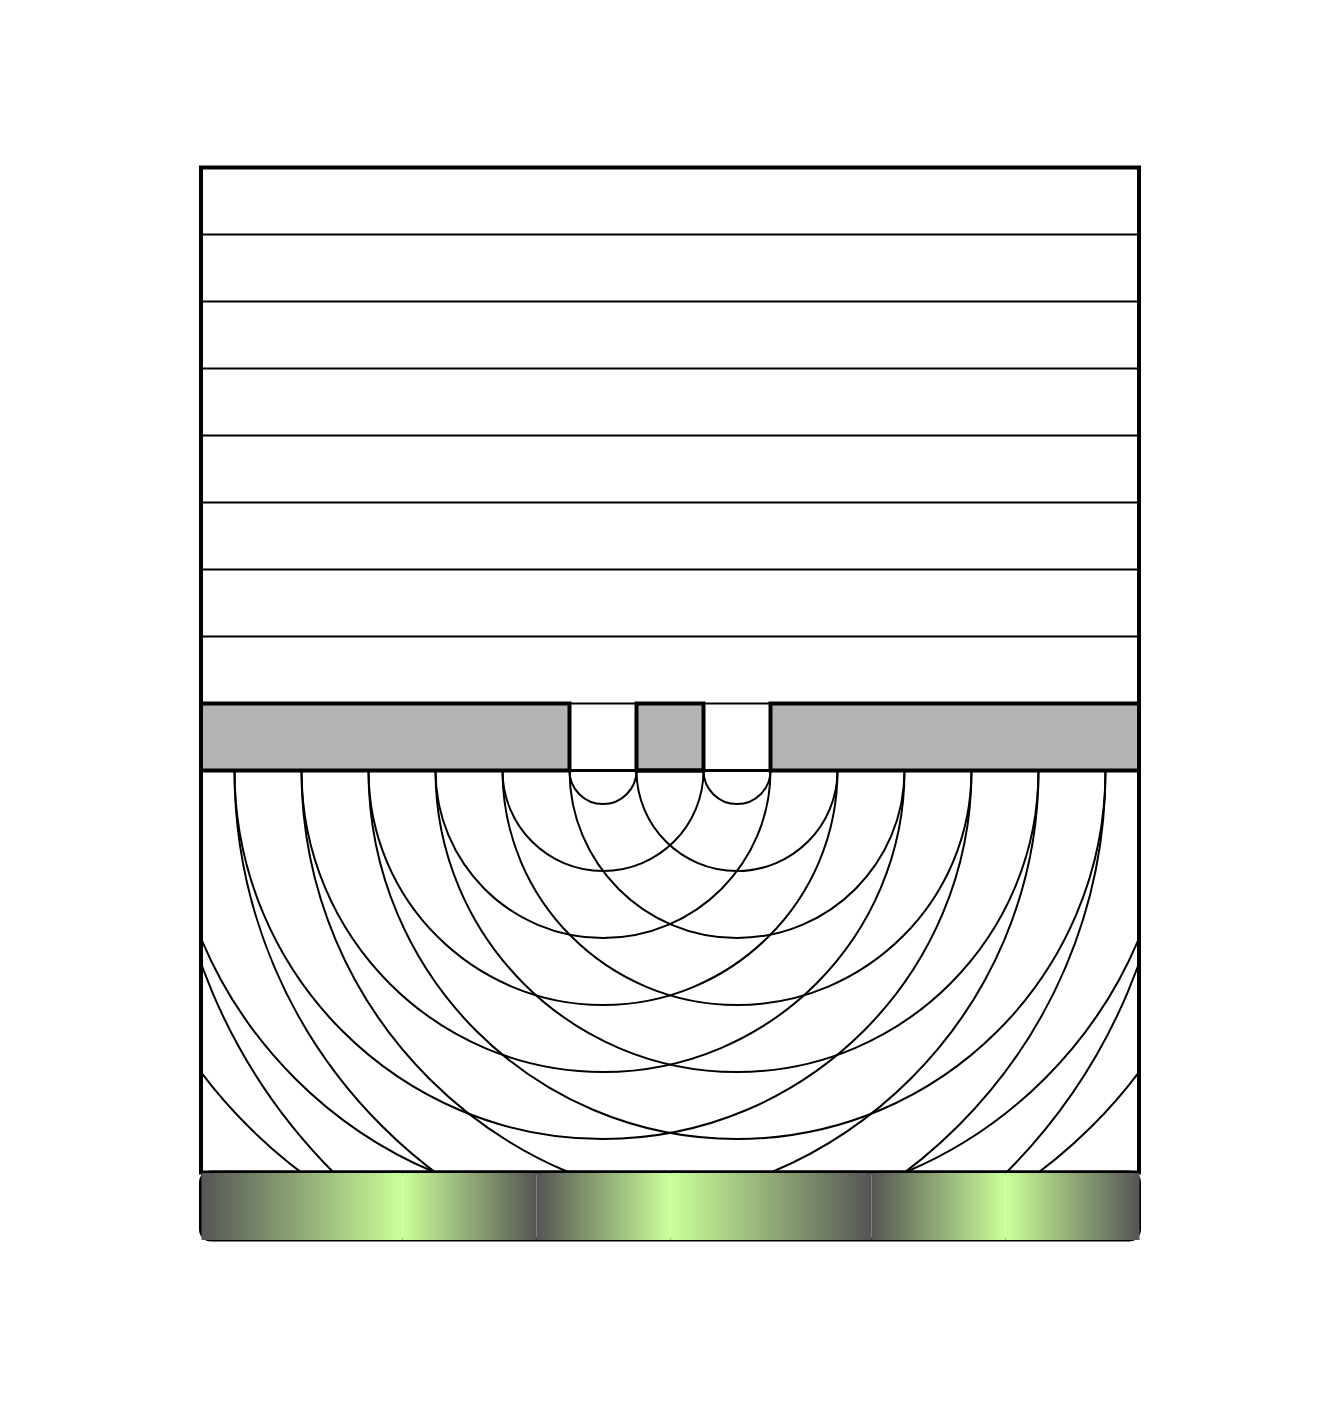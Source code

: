 <mxfile version="20.0.4" type="device"><diagram name="double_slit" id="Pt4hfxtTQGRKX5WFiksC"><mxGraphModel dx="788" dy="490" grid="1" gridSize="10" guides="1" tooltips="1" connect="1" arrows="1" fold="1" page="1" pageScale="1" pageWidth="1169" pageHeight="827" math="0" shadow="0"><root><mxCell id="gAEQZqyYqrNiG8mP1NFv-0"/><mxCell id="gAEQZqyYqrNiG8mP1NFv-1" parent="gAEQZqyYqrNiG8mP1NFv-0"/><mxCell id="gOGuNYUw680tcSyroPg0-2" value="" style="group" vertex="1" connectable="0" parent="gAEQZqyYqrNiG8mP1NFv-1"><mxGeometry x="250" y="62" width="670" height="703.5" as="geometry"/></mxCell><mxCell id="gOGuNYUw680tcSyroPg0-0" value="" style="rounded=0;whiteSpace=wrap;html=1;strokeWidth=2;fillColor=default;gradientColor=none;strokeColor=none;" vertex="1" parent="gOGuNYUw680tcSyroPg0-2"><mxGeometry x="100.5" width="469" height="83.75" as="geometry"/></mxCell><mxCell id="7sRemy7agwpmLvfqIVws-0" value="" style="group" vertex="1" connectable="0" parent="gOGuNYUw680tcSyroPg0-2"><mxGeometry y="83.75" width="670" height="619.75" as="geometry"/></mxCell><mxCell id="gAEQZqyYqrNiG8mP1NFv-2" value="" style="verticalLabelPosition=bottom;verticalAlign=top;html=1;shape=mxgraph.basic.half_circle;strokeWidth=1;fillColor=none;" vertex="1" parent="7sRemy7agwpmLvfqIVws-0"><mxGeometry x="83.75" y="301.5" width="435.5" height="217.75" as="geometry"/></mxCell><mxCell id="gAEQZqyYqrNiG8mP1NFv-3" value="" style="verticalLabelPosition=bottom;verticalAlign=top;html=1;shape=mxgraph.basic.half_circle;strokeWidth=1;fillColor=none;" vertex="1" parent="7sRemy7agwpmLvfqIVws-0"><mxGeometry x="50.25" y="301.5" width="502.5" height="251.25" as="geometry"/></mxCell><mxCell id="gAEQZqyYqrNiG8mP1NFv-4" value="" style="verticalLabelPosition=bottom;verticalAlign=top;html=1;shape=mxgraph.basic.half_circle;strokeWidth=1;fillColor=none;" vertex="1" parent="7sRemy7agwpmLvfqIVws-0"><mxGeometry x="16.75" y="301.5" width="569.5" height="284.75" as="geometry"/></mxCell><mxCell id="gAEQZqyYqrNiG8mP1NFv-5" value="" style="verticalLabelPosition=bottom;verticalAlign=top;html=1;shape=mxgraph.basic.half_circle;strokeWidth=1;fillColor=none;" vertex="1" parent="7sRemy7agwpmLvfqIVws-0"><mxGeometry x="150.75" y="301.5" width="435.5" height="217.75" as="geometry"/></mxCell><mxCell id="gAEQZqyYqrNiG8mP1NFv-6" value="" style="verticalLabelPosition=bottom;verticalAlign=top;html=1;shape=mxgraph.basic.half_circle;strokeWidth=1;fillColor=none;" vertex="1" parent="7sRemy7agwpmLvfqIVws-0"><mxGeometry x="117.25" y="301.5" width="502.5" height="251.25" as="geometry"/></mxCell><mxCell id="gAEQZqyYqrNiG8mP1NFv-7" value="" style="verticalLabelPosition=bottom;verticalAlign=top;html=1;shape=mxgraph.basic.half_circle;strokeWidth=1;fillColor=none;" vertex="1" parent="7sRemy7agwpmLvfqIVws-0"><mxGeometry x="83.75" y="301.5" width="569.5" height="284.75" as="geometry"/></mxCell><mxCell id="gAEQZqyYqrNiG8mP1NFv-8" value="" style="rounded=0;whiteSpace=wrap;html=1;strokeWidth=2;fillColor=default;gradientColor=none;strokeColor=none;" vertex="1" parent="7sRemy7agwpmLvfqIVws-0"><mxGeometry x="569.5" y="268" width="100.5" height="251.25" as="geometry"/></mxCell><mxCell id="gAEQZqyYqrNiG8mP1NFv-9" value="" style="rounded=0;whiteSpace=wrap;html=1;strokeWidth=2;fillColor=default;gradientColor=none;strokeColor=none;" vertex="1" parent="7sRemy7agwpmLvfqIVws-0"><mxGeometry y="268" width="100.5" height="251.25" as="geometry"/></mxCell><mxCell id="gAEQZqyYqrNiG8mP1NFv-10" value="" style="rounded=0;whiteSpace=wrap;html=1;strokeWidth=2;fillColor=none;" vertex="1" parent="7sRemy7agwpmLvfqIVws-0"><mxGeometry x="100.5" width="469" height="502.5" as="geometry"/></mxCell><mxCell id="gAEQZqyYqrNiG8mP1NFv-11" value="" style="verticalLabelPosition=bottom;verticalAlign=top;html=1;shape=mxgraph.basic.half_circle;strokeWidth=1;fillColor=none;" vertex="1" parent="7sRemy7agwpmLvfqIVws-0"><mxGeometry x="184.25" y="301.5" width="234.5" height="117.25" as="geometry"/></mxCell><mxCell id="gAEQZqyYqrNiG8mP1NFv-12" value="" style="verticalLabelPosition=bottom;verticalAlign=top;html=1;shape=mxgraph.basic.half_circle;strokeWidth=1;fillColor=none;" vertex="1" parent="7sRemy7agwpmLvfqIVws-0"><mxGeometry x="150.75" y="301.5" width="301.5" height="150.75" as="geometry"/></mxCell><mxCell id="gAEQZqyYqrNiG8mP1NFv-13" value="" style="verticalLabelPosition=bottom;verticalAlign=top;html=1;shape=mxgraph.basic.half_circle;strokeWidth=1;fillColor=none;" vertex="1" parent="7sRemy7agwpmLvfqIVws-0"><mxGeometry x="117.25" y="301.5" width="368.5" height="184.25" as="geometry"/></mxCell><mxCell id="gAEQZqyYqrNiG8mP1NFv-14" value="" style="group;rotation=90;" vertex="1" connectable="0" parent="7sRemy7agwpmLvfqIVws-0"><mxGeometry x="201" y="-67" width="268" height="469" as="geometry"/></mxCell><mxCell id="gAEQZqyYqrNiG8mP1NFv-15" value="" style="rounded=0;whiteSpace=wrap;html=1;fillColor=#B3B3B3;rotation=90;strokeWidth=2;" vertex="1" parent="gAEQZqyYqrNiG8mP1NFv-14"><mxGeometry x="259.625" y="259.625" width="33.5" height="184.25" as="geometry"/></mxCell><mxCell id="gAEQZqyYqrNiG8mP1NFv-16" value="" style="rounded=0;whiteSpace=wrap;html=1;fillColor=#B3B3B3;rotation=90;strokeWidth=2;" vertex="1" parent="gAEQZqyYqrNiG8mP1NFv-14"><mxGeometry x="-25.125" y="259.625" width="33.5" height="184.25" as="geometry"/></mxCell><mxCell id="gAEQZqyYqrNiG8mP1NFv-17" value="" style="endArrow=none;html=1;rounded=0;" edge="1" parent="gAEQZqyYqrNiG8mP1NFv-14"><mxGeometry width="50" height="50" relative="1" as="geometry"><mxPoint x="-100.5" y="301.5" as="sourcePoint"/><mxPoint x="368.5" y="301.5" as="targetPoint"/></mxGeometry></mxCell><mxCell id="gAEQZqyYqrNiG8mP1NFv-18" value="" style="endArrow=none;html=1;rounded=0;" edge="1" parent="gAEQZqyYqrNiG8mP1NFv-14"><mxGeometry width="50" height="50" relative="1" as="geometry"><mxPoint x="-100.5" y="268" as="sourcePoint"/><mxPoint x="368.5" y="268" as="targetPoint"/></mxGeometry></mxCell><mxCell id="gAEQZqyYqrNiG8mP1NFv-19" value="" style="endArrow=none;html=1;rounded=0;" edge="1" parent="gAEQZqyYqrNiG8mP1NFv-14"><mxGeometry width="50" height="50" relative="1" as="geometry"><mxPoint x="-100.5" y="234.5" as="sourcePoint"/><mxPoint x="368.5" y="234.5" as="targetPoint"/></mxGeometry></mxCell><mxCell id="gAEQZqyYqrNiG8mP1NFv-20" value="" style="endArrow=none;html=1;rounded=0;" edge="1" parent="gAEQZqyYqrNiG8mP1NFv-14"><mxGeometry width="50" height="50" relative="1" as="geometry"><mxPoint x="-100.5" y="201" as="sourcePoint"/><mxPoint x="368.5" y="201" as="targetPoint"/></mxGeometry></mxCell><mxCell id="gAEQZqyYqrNiG8mP1NFv-21" value="" style="endArrow=none;html=1;rounded=0;" edge="1" parent="gAEQZqyYqrNiG8mP1NFv-14"><mxGeometry width="50" height="50" relative="1" as="geometry"><mxPoint x="-100.5" y="167.5" as="sourcePoint"/><mxPoint x="368.5" y="167.5" as="targetPoint"/></mxGeometry></mxCell><mxCell id="gAEQZqyYqrNiG8mP1NFv-22" value="" style="endArrow=none;html=1;rounded=0;" edge="1" parent="gAEQZqyYqrNiG8mP1NFv-14"><mxGeometry width="50" height="50" relative="1" as="geometry"><mxPoint x="-100.5" y="134" as="sourcePoint"/><mxPoint x="368.5" y="134" as="targetPoint"/></mxGeometry></mxCell><mxCell id="gAEQZqyYqrNiG8mP1NFv-23" value="" style="endArrow=none;html=1;rounded=0;" edge="1" parent="gAEQZqyYqrNiG8mP1NFv-14"><mxGeometry width="50" height="50" relative="1" as="geometry"><mxPoint x="-100.5" y="100.5" as="sourcePoint"/><mxPoint x="368.5" y="100.5" as="targetPoint"/></mxGeometry></mxCell><mxCell id="gAEQZqyYqrNiG8mP1NFv-24" value="" style="endArrow=none;html=1;rounded=0;" edge="1" parent="gAEQZqyYqrNiG8mP1NFv-14"><mxGeometry width="50" height="50" relative="1" as="geometry"><mxPoint x="-100.5" y="335" as="sourcePoint"/><mxPoint x="368.5" y="335" as="targetPoint"/></mxGeometry></mxCell><mxCell id="gAEQZqyYqrNiG8mP1NFv-25" value="" style="rounded=0;whiteSpace=wrap;html=1;fillColor=#B3B3B3;rotation=90;strokeWidth=2;" vertex="1" parent="gAEQZqyYqrNiG8mP1NFv-14"><mxGeometry x="117.25" y="335" width="33.5" height="33.5" as="geometry"/></mxCell><mxCell id="gAEQZqyYqrNiG8mP1NFv-26" value="" style="verticalLabelPosition=bottom;verticalAlign=top;html=1;shape=mxgraph.basic.half_circle;strokeWidth=1;fillColor=none;" vertex="1" parent="7sRemy7agwpmLvfqIVws-0"><mxGeometry x="217.75" y="301.5" width="167.5" height="83.75" as="geometry"/></mxCell><mxCell id="gAEQZqyYqrNiG8mP1NFv-27" value="" style="verticalLabelPosition=bottom;verticalAlign=top;html=1;shape=mxgraph.basic.half_circle;strokeWidth=1;fillColor=none;" vertex="1" parent="7sRemy7agwpmLvfqIVws-0"><mxGeometry x="251.25" y="301.5" width="100.5" height="50.25" as="geometry"/></mxCell><mxCell id="gAEQZqyYqrNiG8mP1NFv-28" value="" style="verticalLabelPosition=bottom;verticalAlign=top;html=1;shape=mxgraph.basic.half_circle;strokeWidth=1;fillColor=none;" vertex="1" parent="7sRemy7agwpmLvfqIVws-0"><mxGeometry x="284.75" y="301.5" width="33.5" height="16.75" as="geometry"/></mxCell><mxCell id="gAEQZqyYqrNiG8mP1NFv-29" value="" style="verticalLabelPosition=bottom;verticalAlign=top;html=1;shape=mxgraph.basic.half_circle;strokeWidth=1;fillColor=none;" vertex="1" parent="7sRemy7agwpmLvfqIVws-0"><mxGeometry x="251.25" y="301.5" width="234.5" height="117.25" as="geometry"/></mxCell><mxCell id="gAEQZqyYqrNiG8mP1NFv-30" value="" style="verticalLabelPosition=bottom;verticalAlign=top;html=1;shape=mxgraph.basic.half_circle;strokeWidth=1;fillColor=none;" vertex="1" parent="7sRemy7agwpmLvfqIVws-0"><mxGeometry x="217.75" y="301.5" width="301.5" height="150.75" as="geometry"/></mxCell><mxCell id="gAEQZqyYqrNiG8mP1NFv-31" value="" style="verticalLabelPosition=bottom;verticalAlign=top;html=1;shape=mxgraph.basic.half_circle;strokeWidth=1;fillColor=none;" vertex="1" parent="7sRemy7agwpmLvfqIVws-0"><mxGeometry x="184.25" y="301.5" width="368.5" height="184.25" as="geometry"/></mxCell><mxCell id="gAEQZqyYqrNiG8mP1NFv-32" value="" style="verticalLabelPosition=bottom;verticalAlign=top;html=1;shape=mxgraph.basic.half_circle;strokeWidth=1;fillColor=none;" vertex="1" parent="7sRemy7agwpmLvfqIVws-0"><mxGeometry x="284.75" y="301.5" width="167.5" height="83.75" as="geometry"/></mxCell><mxCell id="gAEQZqyYqrNiG8mP1NFv-33" value="" style="verticalLabelPosition=bottom;verticalAlign=top;html=1;shape=mxgraph.basic.half_circle;strokeWidth=1;fillColor=none;" vertex="1" parent="7sRemy7agwpmLvfqIVws-0"><mxGeometry x="318.25" y="301.5" width="100.5" height="50.25" as="geometry"/></mxCell><mxCell id="gAEQZqyYqrNiG8mP1NFv-34" value="" style="verticalLabelPosition=bottom;verticalAlign=top;html=1;shape=mxgraph.basic.half_circle;strokeWidth=1;fillColor=none;" vertex="1" parent="7sRemy7agwpmLvfqIVws-0"><mxGeometry x="351.75" y="301.5" width="33.5" height="16.75" as="geometry"/></mxCell><mxCell id="gAEQZqyYqrNiG8mP1NFv-35" value="" style="rounded=0;whiteSpace=wrap;html=1;strokeWidth=2;fillColor=default;gradientColor=none;strokeColor=none;" vertex="1" parent="7sRemy7agwpmLvfqIVws-0"><mxGeometry x="100.5" y="536" width="469" height="83.75" as="geometry"/></mxCell><mxCell id="gAEQZqyYqrNiG8mP1NFv-36" value="" style="rounded=1;whiteSpace=wrap;html=1;strokeWidth=2;fillColor=default;gradientColor=none;strokeColor=default;" vertex="1" parent="7sRemy7agwpmLvfqIVws-0"><mxGeometry x="100.5" y="502.5" width="469" height="33.5" as="geometry"/></mxCell><mxCell id="gAEQZqyYqrNiG8mP1NFv-37" value="" style="rounded=0;whiteSpace=wrap;html=1;strokeWidth=0;fillColor=#cf9;gradientColor=#555;gradientDirection=west;strokeColor=none;" vertex="1" parent="7sRemy7agwpmLvfqIVws-0"><mxGeometry x="268" y="502.5" width="67" height="33.5" as="geometry"/></mxCell><mxCell id="gAEQZqyYqrNiG8mP1NFv-38" value="" style="rounded=0;whiteSpace=wrap;html=1;strokeWidth=0;fillColor=#CCFF99;gradientColor=#555;gradientDirection=west;strokeColor=none;" vertex="1" parent="7sRemy7agwpmLvfqIVws-0"><mxGeometry x="100.5" y="502.5" width="100.5" height="33.5" as="geometry"/></mxCell><mxCell id="gAEQZqyYqrNiG8mP1NFv-39" value="" style="rounded=0;whiteSpace=wrap;html=1;strokeWidth=0;fillColor=#555;gradientColor=#CCFF99;gradientDirection=west;strokeColor=none;shadow=0;" vertex="1" parent="7sRemy7agwpmLvfqIVws-0"><mxGeometry x="201" y="502.5" width="67" height="33.5" as="geometry"/></mxCell><mxCell id="gAEQZqyYqrNiG8mP1NFv-40" value="" style="rounded=0;whiteSpace=wrap;html=1;strokeWidth=0;fillColor=#cf9;gradientColor=#555;gradientDirection=east;strokeColor=none;" vertex="1" parent="7sRemy7agwpmLvfqIVws-0"><mxGeometry x="502.5" y="502.5" width="67" height="33.5" as="geometry"/></mxCell><mxCell id="gAEQZqyYqrNiG8mP1NFv-41" value="" style="rounded=0;whiteSpace=wrap;html=1;strokeWidth=0;fillColor=#cf9;gradientColor=#555;gradientDirection=east;strokeColor=none;" vertex="1" parent="7sRemy7agwpmLvfqIVws-0"><mxGeometry x="335" y="502.5" width="100.5" height="33.5" as="geometry"/></mxCell><mxCell id="gAEQZqyYqrNiG8mP1NFv-42" value="" style="rounded=0;whiteSpace=wrap;html=1;strokeWidth=0;fillColor=#555;gradientColor=#cf9;gradientDirection=east;strokeColor=none;" vertex="1" parent="7sRemy7agwpmLvfqIVws-0"><mxGeometry x="435.5" y="502.5" width="67" height="33.5" as="geometry"/></mxCell><mxCell id="gAEQZqyYqrNiG8mP1NFv-46" value="" style="endArrow=none;html=1;rounded=0;strokeColor=#000000;strokeWidth=2;sourcePerimeterSpacing=0;" edge="1" parent="7sRemy7agwpmLvfqIVws-0"><mxGeometry width="50" height="50" relative="1" as="geometry"><mxPoint x="318.25" y="301.5" as="sourcePoint"/><mxPoint x="351.75" y="301.5" as="targetPoint"/></mxGeometry></mxCell></root></mxGraphModel></diagram></mxfile>